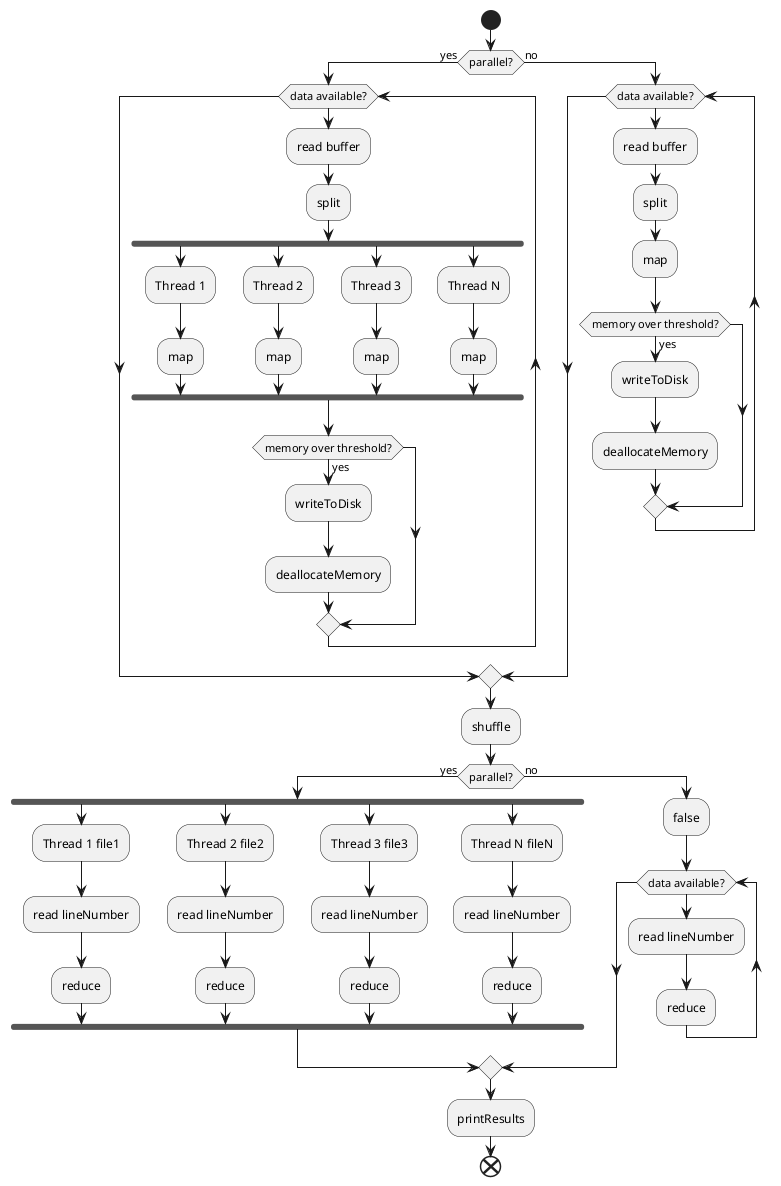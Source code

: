 @startuml
'https://plantuml.com/activity-diagram

start

if (parallel?) then (yes)
  while (data available?)
    :read buffer;
    :split;
  fork
    :Thread 1;
    :map;
  fork again
    :Thread 2;
    :map;
  fork again
    :Thread 3;
    :map;
  fork again
    :Thread N;
    :map;
  end fork

  if (memory over threshold?) is (yes) then
    :writeToDisk;
    :deallocateMemory;
  endif
  endwhile
else (no)
while (data available?)
    :read buffer;
    :split;
    :map;
  if (memory over threshold?) is (yes) then
    :writeToDisk;
    :deallocateMemory;
  endif
  endwhile
endif
  :shuffle;
  if (parallel?) is (yes) then
      fork
        :Thread 1 file1;
        :read lineNumber;
        :reduce;
      fork again
        :Thread 2 file2;
        :read lineNumber;
        :reduce;
      fork again
        :Thread 3 file3;
        :read lineNumber;
        :reduce;
      fork again
        :Thread N fileN;
        :read lineNumber;
        :reduce;
      end fork
  else (no)
    :false;
    while (data available?)
      :read lineNumber;
      :reduce;
    endwhile
  endif
  :printResults;

end
@enduml